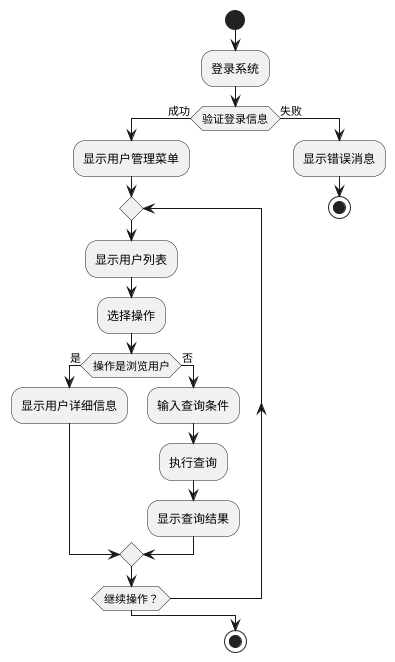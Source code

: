 @startuml
start
:登录系统;
if (验证登录信息) then (成功)
  :显示用户管理菜单;
  repeat
    :显示用户列表;
    :选择操作;
    if (操作是浏览用户) then (是)
      :显示用户详细信息;
    else(否)
      :输入查询条件;
      :执行查询;
      :显示查询结果;
    endif
  repeat while (继续操作？)
else (失败)
  :显示错误消息;
  stop
endif
stop
@enduml
